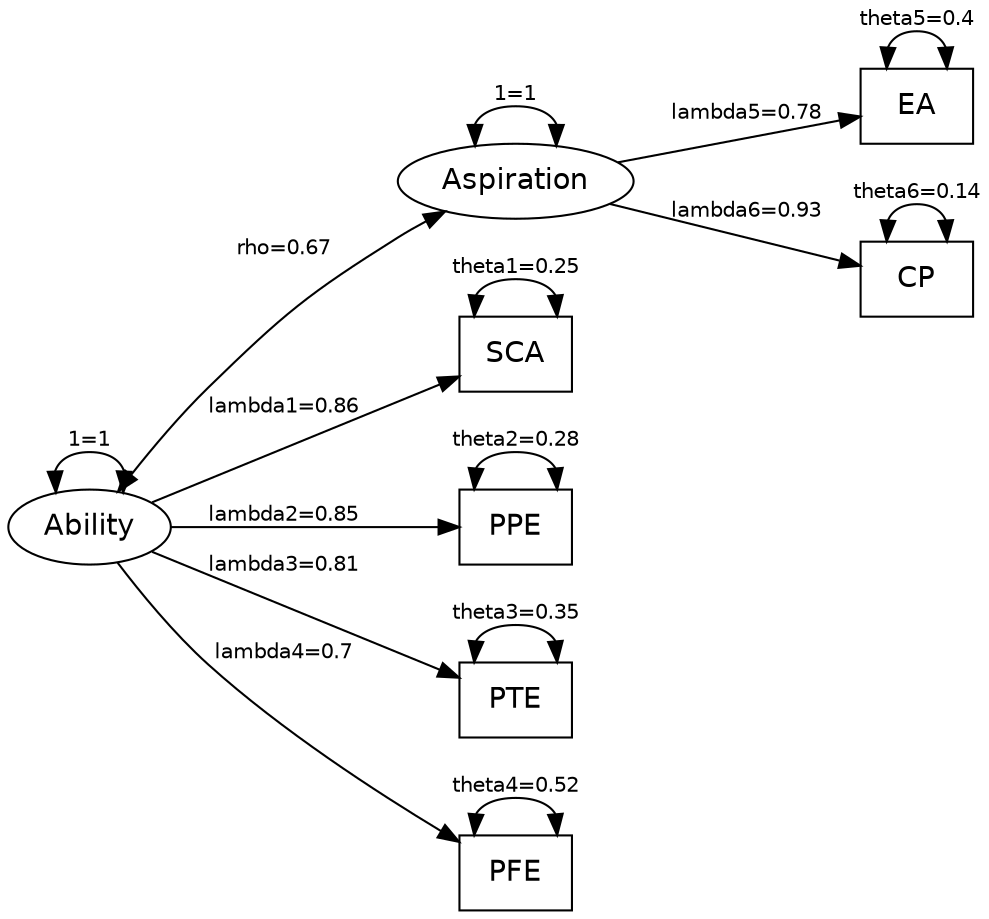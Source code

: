 digraph "ability_sem" {
  rankdir=LR;
  size="8,8";
  node [fontname="Helvetica" fontsize=14 shape=box];
  edge [fontname="Helvetica" fontsize=10];
  center=1;
  "Aspiration" [shape=ellipse]
  "Ability" [shape=ellipse]
  "Ability" -> "SCA" [label="lambda1=0.86"];
  "Ability" -> "PPE" [label="lambda2=0.85"];
  "Ability" -> "PTE" [label="lambda3=0.81"];
  "Ability" -> "PFE" [label="lambda4=0.7"];
  "Aspiration" -> "EA" [label="lambda5=0.78"];
  "Aspiration" -> "CP" [label="lambda6=0.93"];
  "Ability" -> "Aspiration" [label="rho=0.67" dir=both];
  "SCA" -> "SCA" [label="theta1=0.25" dir=both];
  "PPE" -> "PPE" [label="theta2=0.28" dir=both];
  "PTE" -> "PTE" [label="theta3=0.35" dir=both];
  "PFE" -> "PFE" [label="theta4=0.52" dir=both];
  "EA" -> "EA" [label="theta5=0.4" dir=both];
  "CP" -> "CP" [label="theta6=0.14" dir=both];
  "Ability" -> "Ability" [label="1=1" dir=both];
  "Aspiration" -> "Aspiration" [label="1=1" dir=both];
}
